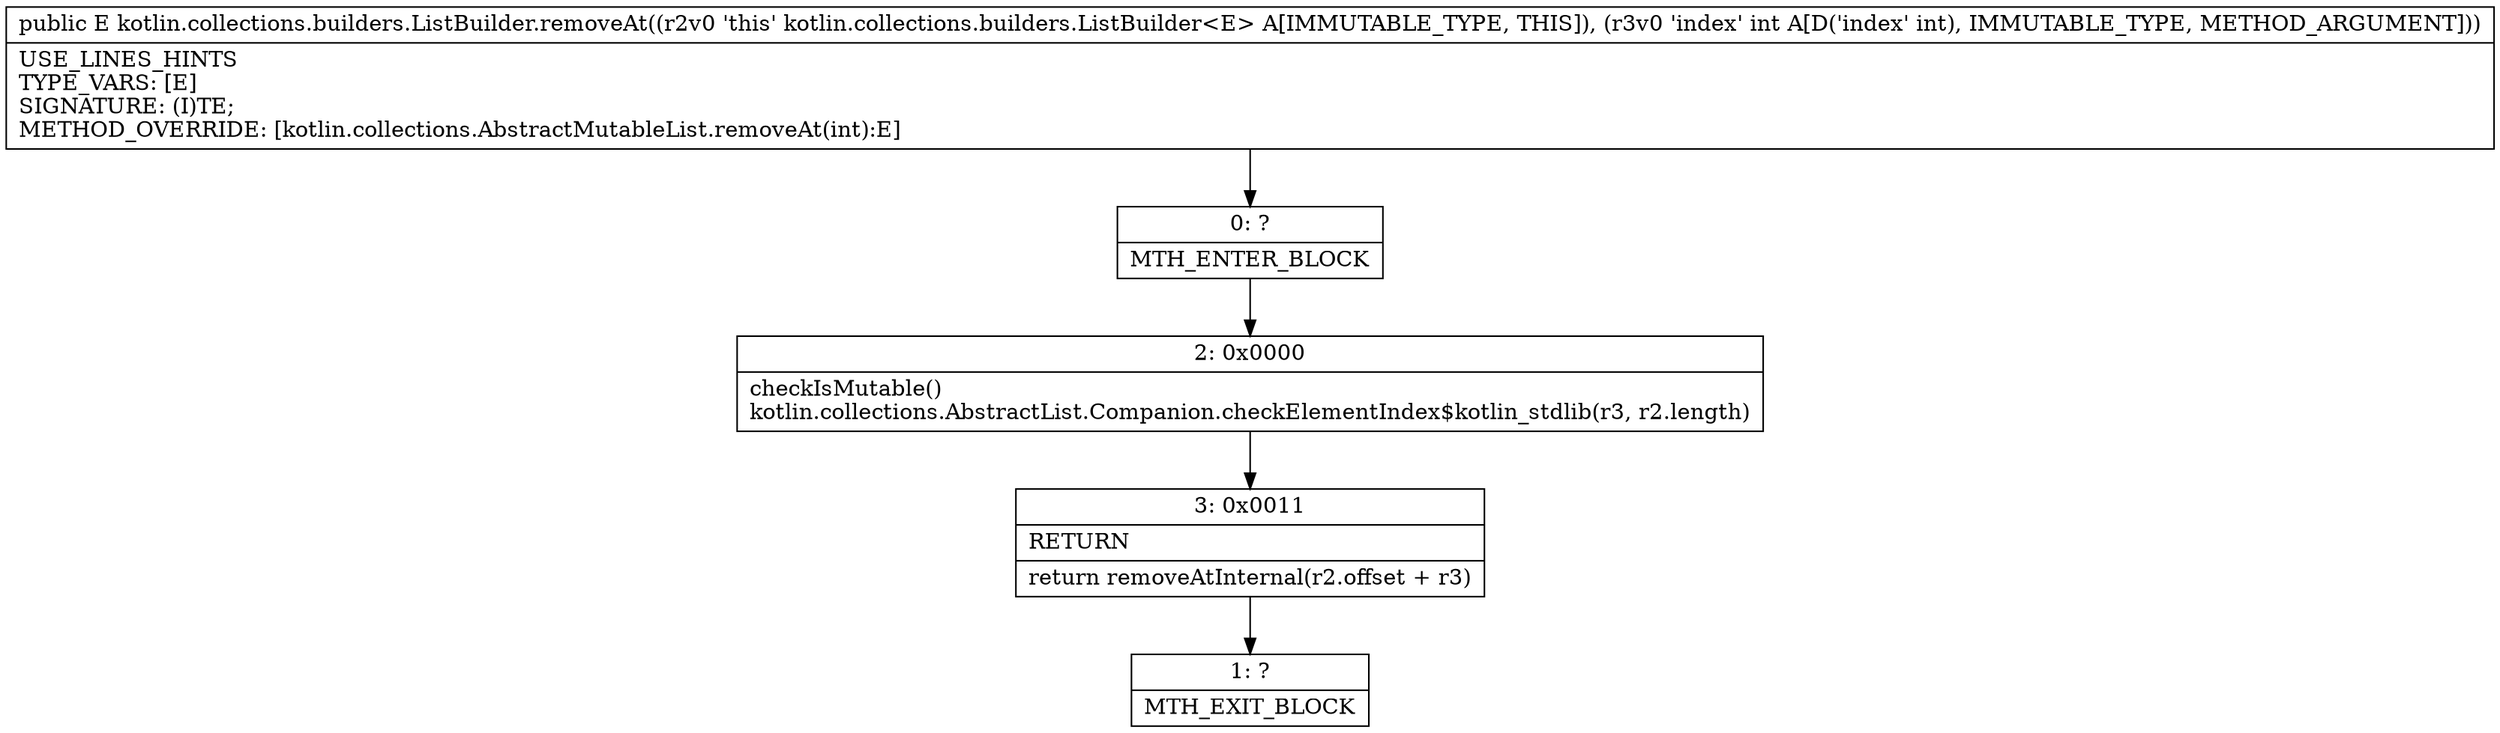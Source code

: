 digraph "CFG forkotlin.collections.builders.ListBuilder.removeAt(I)Ljava\/lang\/Object;" {
Node_0 [shape=record,label="{0\:\ ?|MTH_ENTER_BLOCK\l}"];
Node_2 [shape=record,label="{2\:\ 0x0000|checkIsMutable()\lkotlin.collections.AbstractList.Companion.checkElementIndex$kotlin_stdlib(r3, r2.length)\l}"];
Node_3 [shape=record,label="{3\:\ 0x0011|RETURN\l|return removeAtInternal(r2.offset + r3)\l}"];
Node_1 [shape=record,label="{1\:\ ?|MTH_EXIT_BLOCK\l}"];
MethodNode[shape=record,label="{public E kotlin.collections.builders.ListBuilder.removeAt((r2v0 'this' kotlin.collections.builders.ListBuilder\<E\> A[IMMUTABLE_TYPE, THIS]), (r3v0 'index' int A[D('index' int), IMMUTABLE_TYPE, METHOD_ARGUMENT]))  | USE_LINES_HINTS\lTYPE_VARS: [E]\lSIGNATURE: (I)TE;\lMETHOD_OVERRIDE: [kotlin.collections.AbstractMutableList.removeAt(int):E]\l}"];
MethodNode -> Node_0;Node_0 -> Node_2;
Node_2 -> Node_3;
Node_3 -> Node_1;
}

